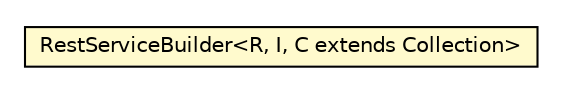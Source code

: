 #!/usr/local/bin/dot
#
# Class diagram 
# Generated by UMLGraph version R5_6-24-gf6e263 (http://www.umlgraph.org/)
#

digraph G {
	edge [fontname="Helvetica",fontsize=10,labelfontname="Helvetica",labelfontsize=10];
	node [fontname="Helvetica",fontsize=10,shape=plaintext];
	nodesep=0.25;
	ranksep=0.5;
	// io.reinert.requestor.core.RestService.RestServiceBuilder<R, I, C extends java.util.Collection>
	c50283 [label=<<table title="io.reinert.requestor.core.RestService.RestServiceBuilder" border="0" cellborder="1" cellspacing="0" cellpadding="2" port="p" bgcolor="lemonChiffon" href="./RestService.RestServiceBuilder.html">
		<tr><td><table border="0" cellspacing="0" cellpadding="1">
<tr><td align="center" balign="center"> RestServiceBuilder&lt;R, I, C extends Collection&gt; </td></tr>
		</table></td></tr>
		</table>>, URL="./RestService.RestServiceBuilder.html", fontname="Helvetica", fontcolor="black", fontsize=10.0];
}

